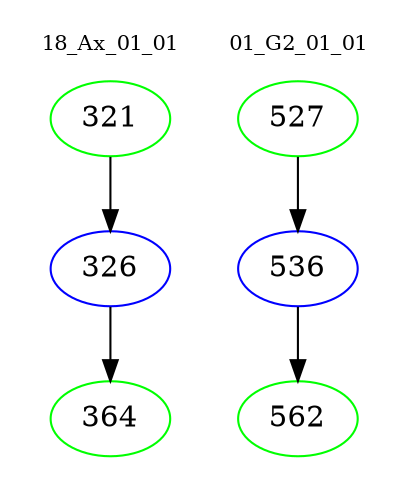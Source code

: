 digraph{
subgraph cluster_0 {
color = white
label = "18_Ax_01_01";
fontsize=10;
T0_321 [label="321", color="green"]
T0_321 -> T0_326 [color="black"]
T0_326 [label="326", color="blue"]
T0_326 -> T0_364 [color="black"]
T0_364 [label="364", color="green"]
}
subgraph cluster_1 {
color = white
label = "01_G2_01_01";
fontsize=10;
T1_527 [label="527", color="green"]
T1_527 -> T1_536 [color="black"]
T1_536 [label="536", color="blue"]
T1_536 -> T1_562 [color="black"]
T1_562 [label="562", color="green"]
}
}
